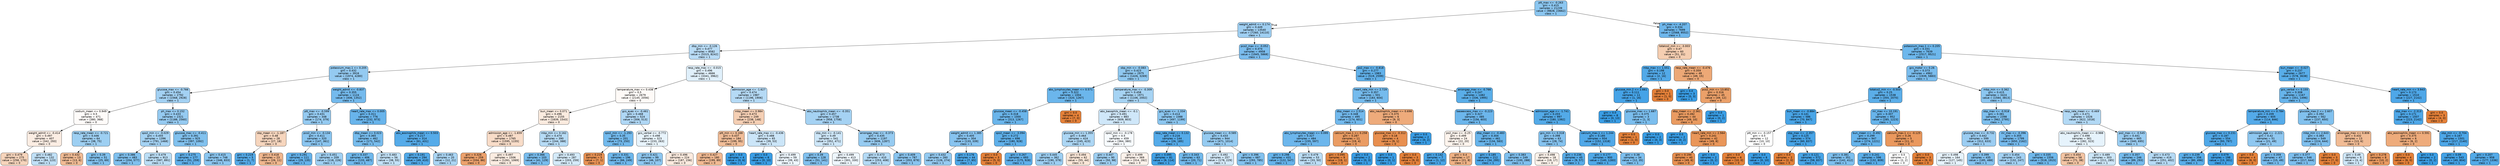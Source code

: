 digraph Tree {
node [shape=box, style="filled, rounded", color="black", fontname="helvetica"] ;
edge [fontname="helvetica"] ;
0 [label="ptt_max <= -0.263\ngini = 0.415\nsamples = 21239\nvalue = [9828, 23662]\nclass = 1", fillcolor="#8bc6f0"] ;
1 [label="weight_admit <= 0.174\ngini = 0.449\nsamples = 13540\nvalue = [7260, 14110]\nclass = 1", fillcolor="#9fcff2"] ;
0 -> 1 [labeldistance=2.5, labelangle=45, headlabel="True"] ;
2 [label="dbp_min <= -0.126\ngini = 0.477\nsamples = 8582\nvalue = [5315, 8242]\nclass = 1", fillcolor="#b9dcf6"] ;
1 -> 2 ;
3 [label="potassium_max.1 <= 0.205\ngini = 0.432\nsamples = 3916\nvalue = [1974, 4280]\nclass = 1", fillcolor="#94caf1"] ;
2 -> 3 ;
4 [label="glucose_max <= -0.766\ngini = 0.454\nsamples = 2792\nvalue = [1568, 2928]\nclass = 1", fillcolor="#a3d1f3"] ;
3 -> 4 ;
5 [label="sodium_mean <= 0.949\ngini = 0.5\nsamples = 471\nvalue = [380, 368]\nclass = 0", fillcolor="#fefbf9"] ;
4 -> 5 ;
6 [label="weight_admit <= -0.414\ngini = 0.497\nsamples = 407\nvalue = [342, 293]\nclass = 0", fillcolor="#fbede3"] ;
5 -> 6 ;
7 [label="gini = 0.479\nsamples = 275\nvalue = [258, 170]\nclass = 0", fillcolor="#f6d4bb"] ;
6 -> 7 ;
8 [label="gini = 0.482\nsamples = 132\nvalue = [84, 123]\nclass = 1", fillcolor="#c0e0f7"] ;
6 -> 8 ;
9 [label="resp_rate_mean <= -0.721\ngini = 0.446\nsamples = 64\nvalue = [38, 75]\nclass = 1", fillcolor="#9dcff2"] ;
5 -> 9 ;
10 [label="gini = 0.432\nsamples = 13\nvalue = [13, 6]\nclass = 0", fillcolor="#f1bb94"] ;
9 -> 10 ;
11 [label="gini = 0.39\nsamples = 51\nvalue = [25, 69]\nclass = 1", fillcolor="#81c1ee"] ;
9 -> 11 ;
12 [label="ph_max <= 0.152\ngini = 0.433\nsamples = 2321\nvalue = [1188, 2560]\nclass = 1", fillcolor="#95caf1"] ;
4 -> 12 ;
13 [label="spo2_min <= -0.029\ngini = 0.455\nsamples = 1396\nvalue = [791, 1468]\nclass = 1", fillcolor="#a4d2f3"] ;
12 -> 13 ;
14 [label="gini = 0.386\nsamples = 483\nvalue = [204, 577]\nclass = 1", fillcolor="#7fc0ee"] ;
13 -> 14 ;
15 [label="gini = 0.479\nsamples = 913\nvalue = [587, 891]\nclass = 1", fillcolor="#bbdef6"] ;
13 -> 15 ;
16 [label="glucose_max <= -0.411\ngini = 0.391\nsamples = 925\nvalue = [397, 1092]\nclass = 1", fillcolor="#81c1ee"] ;
12 -> 16 ;
17 [label="gini = 0.275\nsamples = 177\nvalue = [51, 259]\nclass = 1", fillcolor="#60b0ea"] ;
16 -> 17 ;
18 [label="gini = 0.415\nsamples = 748\nvalue = [346, 833]\nclass = 1", fillcolor="#8bc6f0"] ;
16 -> 18 ;
19 [label="weight_admit <= -0.837\ngini = 0.355\nsamples = 1124\nvalue = [406, 1352]\nclass = 1", fillcolor="#74baed"] ;
3 -> 19 ;
20 [label="ptt_max <= -0.599\ngini = 0.431\nsamples = 348\nvalue = [174, 379]\nclass = 1", fillcolor="#94caf1"] ;
19 -> 20 ;
21 [label="sbp_mean <= -1.187\ngini = 0.48\nsamples = 28\nvalue = [27, 18]\nclass = 0", fillcolor="#f6d5bd"] ;
20 -> 21 ;
22 [label="gini = 0.219\nsamples = 5\nvalue = [1, 7]\nclass = 1", fillcolor="#55abe9"] ;
21 -> 22 ;
23 [label="gini = 0.418\nsamples = 23\nvalue = [26, 11]\nclass = 0", fillcolor="#f0b68d"] ;
21 -> 23 ;
24 [label="pco2_min <= -0.134\ngini = 0.411\nsamples = 320\nvalue = [147, 361]\nclass = 1", fillcolor="#8ac5f0"] ;
20 -> 24 ;
25 [label="gini = 0.291\nsamples = 111\nvalue = [29, 135]\nclass = 1", fillcolor="#64b2eb"] ;
24 -> 25 ;
26 [label="gini = 0.451\nsamples = 209\nvalue = [118, 226]\nclass = 1", fillcolor="#a0d0f3"] ;
24 -> 26 ;
27 [label="heart_rate_max <= 0.005\ngini = 0.311\nsamples = 776\nvalue = [232, 973]\nclass = 1", fillcolor="#68b4eb"] ;
19 -> 27 ;
28 [label="dbp_mean <= 0.023\ngini = 0.365\nsamples = 462\nvalue = [171, 542]\nclass = 1", fillcolor="#77bced"] ;
27 -> 28 ;
29 [label="gini = 0.337\nsamples = 406\nvalue = [133, 487]\nclass = 1", fillcolor="#6fb8ec"] ;
28 -> 29 ;
30 [label="gini = 0.483\nsamples = 56\nvalue = [38, 55]\nclass = 1", fillcolor="#c2e1f7"] ;
28 -> 30 ;
31 [label="abs_eosinophils_mean <= 0.503\ngini = 0.217\nsamples = 314\nvalue = [61, 431]\nclass = 1", fillcolor="#55abe9"] ;
27 -> 31 ;
32 [label="gini = 0.191\nsamples = 294\nvalue = [49, 410]\nclass = 1", fillcolor="#51a9e8"] ;
31 -> 32 ;
33 [label="gini = 0.463\nsamples = 20\nvalue = [12, 21]\nclass = 1", fillcolor="#aad5f4"] ;
31 -> 33 ;
34 [label="resp_rate_max <= -0.015\ngini = 0.496\nsamples = 4666\nvalue = [3341, 3962]\nclass = 1", fillcolor="#e0f0fb"] ;
2 -> 34 ;
35 [label="temperature_max <= 0.438\ngini = 0.5\nsamples = 2679\nvalue = [2145, 2056]\nclass = 0", fillcolor="#fefaf7"] ;
34 -> 35 ;
36 [label="bun_mean <= 0.071\ngini = 0.496\nsamples = 2155\nvalue = [1839, 1543]\nclass = 0", fillcolor="#fbebdf"] ;
35 -> 36 ;
37 [label="admission_age <= -1.659\ngini = 0.487\nsamples = 1765\nvalue = [1595, 1155]\nclass = 0", fillcolor="#f8dcc8"] ;
36 -> 37 ;
38 [label="gini = 0.326\nsamples = 259\nvalue = [334, 86]\nclass = 0", fillcolor="#eca16c"] ;
37 -> 38 ;
39 [label="gini = 0.497\nsamples = 1506\nvalue = [1261, 1069]\nclass = 0", fillcolor="#fbece1"] ;
37 -> 39 ;
40 [label="mbp_min <= 0.162\ngini = 0.474\nsamples = 390\nvalue = [244, 388]\nclass = 1", fillcolor="#b6dbf5"] ;
36 -> 40 ;
41 [label="gini = 0.366\nsamples = 103\nvalue = [41, 129]\nclass = 1", fillcolor="#78bced"] ;
40 -> 41 ;
42 [label="gini = 0.493\nsamples = 287\nvalue = [203, 259]\nclass = 1", fillcolor="#d4eaf9"] ;
40 -> 42 ;
43 [label="gcs_eyes <= -0.461\ngini = 0.468\nsamples = 524\nvalue = [306, 513]\nclass = 1", fillcolor="#afd7f5"] ;
35 -> 43 ;
44 [label="spo2_min <= -1.293\ngini = 0.35\nsamples = 201\nvalue = [73, 250]\nclass = 1", fillcolor="#73baed"] ;
43 -> 44 ;
45 [label="gini = 0.219\nsamples = 5\nvalue = [7, 1]\nclass = 0", fillcolor="#e99355"] ;
44 -> 45 ;
46 [label="gini = 0.331\nsamples = 196\nvalue = [66, 249]\nclass = 1", fillcolor="#6db7ec"] ;
44 -> 46 ;
47 [label="gcs_verbal <= -0.772\ngini = 0.498\nsamples = 323\nvalue = [233, 263]\nclass = 1", fillcolor="#e8f4fc"] ;
43 -> 47 ;
48 [label="gini = 0.421\nsamples = 99\nvalue = [46, 107]\nclass = 1", fillcolor="#8ec7f0"] ;
47 -> 48 ;
49 [label="gini = 0.496\nsamples = 224\nvalue = [187, 156]\nclass = 0", fillcolor="#fbeade"] ;
47 -> 49 ;
50 [label="admission_age <= -1.627\ngini = 0.474\nsamples = 1987\nvalue = [1196, 1906]\nclass = 1", fillcolor="#b5daf5"] ;
34 -> 50 ;
51 [label="mbp_mean <= 0.984\ngini = 0.473\nsamples = 249\nvalue = [238, 148]\nclass = 0", fillcolor="#f5cfb4"] ;
50 -> 51 ;
52 [label="ptt_min <= 0.168\ngini = 0.437\nsamples = 184\nvalue = [199, 95]\nclass = 0", fillcolor="#f1bd98"] ;
51 -> 52 ;
53 [label="gini = 0.427\nsamples = 180\nvalue = [199, 89]\nclass = 0", fillcolor="#f1b992"] ;
52 -> 53 ;
54 [label="gini = 0.0\nsamples = 4\nvalue = [0, 6]\nclass = 1", fillcolor="#399de5"] ;
52 -> 54 ;
55 [label="heart_rate_max <= -0.436\ngini = 0.488\nsamples = 65\nvalue = [39, 53]\nclass = 1", fillcolor="#cbe5f8"] ;
51 -> 55 ;
56 [label="gini = 0.0\nsamples = 6\nvalue = [0, 10]\nclass = 1", fillcolor="#399de5"] ;
55 -> 56 ;
57 [label="gini = 0.499\nsamples = 59\nvalue = [39, 43]\nclass = 1", fillcolor="#edf6fd"] ;
55 -> 57 ;
58 [label="abs_neutrophils_mean <= -0.351\ngini = 0.457\nsamples = 1738\nvalue = [958, 1758]\nclass = 1", fillcolor="#a5d2f3"] ;
50 -> 58 ;
59 [label="sbp_min <= -0.141\ngini = 0.49\nsamples = 541\nvalue = [352, 471]\nclass = 1", fillcolor="#cde6f8"] ;
58 -> 59 ;
60 [label="gini = 0.39\nsamples = 128\nvalue = [51, 141]\nclass = 1", fillcolor="#81c0ee"] ;
59 -> 60 ;
61 [label="gini = 0.499\nsamples = 413\nvalue = [301, 330]\nclass = 1", fillcolor="#eef6fd"] ;
59 -> 61 ;
62 [label="aniongap_max <= -0.373\ngini = 0.435\nsamples = 1197\nvalue = [606, 1287]\nclass = 1", fillcolor="#96cbf1"] ;
58 -> 62 ;
63 [label="gini = 0.473\nsamples = 410\nvalue = [253, 408]\nclass = 1", fillcolor="#b4daf5"] ;
62 -> 63 ;
64 [label="gini = 0.409\nsamples = 787\nvalue = [353, 879]\nclass = 1", fillcolor="#89c4ef"] ;
62 -> 64 ;
65 [label="pco2_max <= -0.052\ngini = 0.374\nsamples = 4958\nvalue = [1945, 5868]\nclass = 1", fillcolor="#7bbdee"] ;
1 -> 65 ;
66 [label="sbp_min <= -0.083\ngini = 0.423\nsamples = 2975\nvalue = [1426, 3269]\nclass = 1", fillcolor="#8fc8f0"] ;
65 -> 66 ;
67 [label="abs_lymphocytes_mean <= 0.571\ngini = 0.322\nsamples = 1004\nvalue = [320, 1267]\nclass = 1", fillcolor="#6bb6ec"] ;
66 -> 67 ;
68 [label="glucose_mean <= -0.458\ngini = 0.318\nsamples = 1000\nvalue = [313, 1267]\nclass = 1", fillcolor="#6ab5eb"] ;
67 -> 68 ;
69 [label="weight_admit <= 1.385\ngini = 0.405\nsamples = 304\nvalue = [133, 339]\nclass = 1", fillcolor="#87c3ef"] ;
68 -> 69 ;
70 [label="gini = 0.432\nsamples = 260\nvalue = [126, 274]\nclass = 1", fillcolor="#94caf1"] ;
69 -> 70 ;
71 [label="gini = 0.176\nsamples = 44\nvalue = [7, 65]\nclass = 1", fillcolor="#4ea8e8"] ;
69 -> 71 ;
72 [label="spo2_mean <= -3.094\ngini = 0.272\nsamples = 696\nvalue = [180, 928]\nclass = 1", fillcolor="#5fb0ea"] ;
68 -> 72 ;
73 [label="gini = 0.0\nsamples = 3\nvalue = [5, 0]\nclass = 0", fillcolor="#e58139"] ;
72 -> 73 ;
74 [label="gini = 0.267\nsamples = 693\nvalue = [175, 928]\nclass = 1", fillcolor="#5eafea"] ;
72 -> 74 ;
75 [label="gini = 0.0\nsamples = 4\nvalue = [7, 0]\nclass = 0", fillcolor="#e58139"] ;
67 -> 75 ;
76 [label="temperature_max <= -0.309\ngini = 0.458\nsamples = 1971\nvalue = [1106, 2002]\nclass = 1", fillcolor="#a6d3f3"] ;
66 -> 76 ;
77 [label="abs_basophils_mean <= -0.1\ngini = 0.491\nsamples = 883\nvalue = [609, 803]\nclass = 1", fillcolor="#cfe7f9"] ;
76 -> 77 ;
78 [label="glucose_min <= 1.355\ngini = 0.464\nsamples = 424\nvalue = [245, 423]\nclass = 1", fillcolor="#acd6f4"] ;
77 -> 78 ;
79 [label="gini = 0.445\nsamples = 362\nvalue = [190, 379]\nclass = 1", fillcolor="#9ccef2"] ;
78 -> 79 ;
80 [label="gini = 0.494\nsamples = 62\nvalue = [55, 44]\nclass = 0", fillcolor="#fae6d7"] ;
78 -> 80 ;
81 [label="spo2_min <= -0.178\ngini = 0.5\nsamples = 459\nvalue = [364, 380]\nclass = 1", fillcolor="#f7fbfe"] ;
77 -> 81 ;
82 [label="gini = 0.447\nsamples = 90\nvalue = [50, 98]\nclass = 1", fillcolor="#9ecff2"] ;
81 -> 82 ;
83 [label="gini = 0.499\nsamples = 369\nvalue = [314, 282]\nclass = 0", fillcolor="#fcf2eb"] ;
81 -> 83 ;
84 [label="gcs_eyes <= -1.334\ngini = 0.414\nsamples = 1088\nvalue = [497, 1199]\nclass = 1", fillcolor="#8bc6f0"] ;
76 -> 84 ;
85 [label="resp_rate_mean <= 0.132\ngini = 0.216\nsamples = 144\nvalue = [26, 185]\nclass = 1", fillcolor="#55abe9"] ;
84 -> 85 ;
86 [label="gini = 0.095\nsamples = 81\nvalue = [6, 114]\nclass = 1", fillcolor="#43a2e6"] ;
85 -> 86 ;
87 [label="gini = 0.343\nsamples = 63\nvalue = [20, 71]\nclass = 1", fillcolor="#71b9ec"] ;
85 -> 87 ;
88 [label="glucose_mean <= -0.585\ngini = 0.433\nsamples = 944\nvalue = [471, 1014]\nclass = 1", fillcolor="#95cbf1"] ;
84 -> 88 ;
89 [label="gini = 0.492\nsamples = 257\nvalue = [178, 229]\nclass = 1", fillcolor="#d3e9f9"] ;
88 -> 89 ;
90 [label="gini = 0.396\nsamples = 687\nvalue = [293, 785]\nclass = 1", fillcolor="#83c2ef"] ;
88 -> 90 ;
91 [label="po2_max <= -0.818\ngini = 0.277\nsamples = 1983\nvalue = [519, 2599]\nclass = 1", fillcolor="#61b1ea"] ;
65 -> 91 ;
92 [label="heart_rate_min <= 2.729\ngini = 0.357\nsamples = 501\nvalue = [183, 604]\nclass = 1", fillcolor="#75bbed"] ;
91 -> 92 ;
93 [label="dbp_mean <= 2.514\ngini = 0.348\nsamples = 495\nvalue = [174, 601]\nclass = 1", fillcolor="#72b9ed"] ;
92 -> 93 ;
94 [label="abs_lymphocytes_mean <= 0.095\ngini = 0.327\nsamples = 484\nvalue = [155, 597]\nclass = 1", fillcolor="#6cb6ec"] ;
93 -> 94 ;
95 [label="gini = 0.298\nsamples = 431\nvalue = [122, 547]\nclass = 1", fillcolor="#65b3eb"] ;
94 -> 95 ;
96 [label="gini = 0.479\nsamples = 53\nvalue = [33, 50]\nclass = 1", fillcolor="#bcdef6"] ;
94 -> 96 ;
97 [label="calcium_max.1 <= 0.258\ngini = 0.287\nsamples = 11\nvalue = [19, 4]\nclass = 0", fillcolor="#ea9c63"] ;
93 -> 97 ;
98 [label="gini = 0.095\nsamples = 9\nvalue = [19, 1]\nclass = 0", fillcolor="#e68843"] ;
97 -> 98 ;
99 [label="gini = 0.0\nsamples = 2\nvalue = [0, 3]\nclass = 1", fillcolor="#399de5"] ;
97 -> 99 ;
100 [label="abs_neutrophils_mean <= 0.698\ngini = 0.375\nsamples = 6\nvalue = [9, 3]\nclass = 0", fillcolor="#eeab7b"] ;
92 -> 100 ;
101 [label="glucose_max <= -0.312\ngini = 0.18\nsamples = 4\nvalue = [9, 1]\nclass = 0", fillcolor="#e88f4f"] ;
100 -> 101 ;
102 [label="gini = 0.0\nsamples = 1\nvalue = [0, 1]\nclass = 1", fillcolor="#399de5"] ;
101 -> 102 ;
103 [label="gini = 0.0\nsamples = 3\nvalue = [9, 0]\nclass = 0", fillcolor="#e58139"] ;
101 -> 103 ;
104 [label="gini = 0.0\nsamples = 2\nvalue = [0, 2]\nclass = 1", fillcolor="#399de5"] ;
100 -> 104 ;
105 [label="aniongap_max <= -0.766\ngini = 0.247\nsamples = 1482\nvalue = [336, 1995]\nclass = 1", fillcolor="#5aaee9"] ;
91 -> 105 ;
106 [label="baseexcess_max <= -0.223\ngini = 0.327\nsamples = 485\nvalue = [156, 603]\nclass = 1", fillcolor="#6cb6ec"] ;
105 -> 106 ;
107 [label="po2_max <= -0.25\ngini = 0.499\nsamples = 24\nvalue = [22, 20]\nclass = 0", fillcolor="#fdf4ed"] ;
106 -> 107 ;
108 [label="gini = 0.142\nsamples = 7\nvalue = [1, 12]\nclass = 1", fillcolor="#49a5e7"] ;
107 -> 108 ;
109 [label="gini = 0.4\nsamples = 17\nvalue = [21, 8]\nclass = 0", fillcolor="#efb184"] ;
107 -> 109 ;
110 [label="dbp_mean <= -0.483\ngini = 0.304\nsamples = 461\nvalue = [134, 583]\nclass = 1", fillcolor="#67b4eb"] ;
106 -> 110 ;
111 [label="gini = 0.185\nsamples = 212\nvalue = [34, 295]\nclass = 1", fillcolor="#50a8e8"] ;
110 -> 111 ;
112 [label="gini = 0.383\nsamples = 249\nvalue = [100, 288]\nclass = 1", fillcolor="#7ebfee"] ;
110 -> 112 ;
113 [label="admission_age <= -1.741\ngini = 0.203\nsamples = 997\nvalue = [180, 1392]\nclass = 1", fillcolor="#53aae8"] ;
105 -> 113 ;
114 [label="gcs_min <= 0.318\ngini = 0.398\nsamples = 63\nvalue = [28, 74]\nclass = 1", fillcolor="#84c2ef"] ;
113 -> 114 ;
115 [label="gini = 0.498\nsamples = 18\nvalue = [19, 17]\nclass = 0", fillcolor="#fcf2ea"] ;
114 -> 115 ;
116 [label="gini = 0.236\nsamples = 45\nvalue = [9, 57]\nclass = 1", fillcolor="#58ace9"] ;
114 -> 116 ;
117 [label="calcium_max.1 <= 1.244\ngini = 0.185\nsamples = 934\nvalue = [152, 1318]\nclass = 1", fillcolor="#50a8e8"] ;
113 -> 117 ;
118 [label="gini = 0.177\nsamples = 900\nvalue = [140, 1283]\nclass = 1", fillcolor="#4fa8e8"] ;
117 -> 118 ;
119 [label="gini = 0.38\nsamples = 34\nvalue = [12, 35]\nclass = 1", fillcolor="#7dbfee"] ;
117 -> 119 ;
120 [label="ph_max <= -4.207\ngini = 0.334\nsamples = 7699\nvalue = [2568, 9552]\nclass = 1", fillcolor="#6eb7ec"] ;
0 -> 120 [labeldistance=2.5, labelangle=-45, headlabel="False"] ;
121 [label="totalco2_min <= -3.003\ngini = 0.47\nsamples = 60\nvalue = [51, 31]\nclass = 0", fillcolor="#f5ceb1"] ;
120 -> 121 ;
122 [label="mbp_max <= 1.551\ngini = 0.198\nsamples = 12\nvalue = [2, 16]\nclass = 1", fillcolor="#52a9e8"] ;
121 -> 122 ;
123 [label="glucose_min.2 <= 2.661\ngini = 0.111\nsamples = 11\nvalue = [1, 16]\nclass = 1", fillcolor="#45a3e7"] ;
122 -> 123 ;
124 [label="gini = 0.0\nsamples = 8\nvalue = [0, 13]\nclass = 1", fillcolor="#399de5"] ;
123 -> 124 ;
125 [label="glucose_max <= 1.687\ngini = 0.375\nsamples = 3\nvalue = [1, 3]\nclass = 1", fillcolor="#7bbeee"] ;
123 -> 125 ;
126 [label="gini = 0.0\nsamples = 1\nvalue = [1, 0]\nclass = 0", fillcolor="#e58139"] ;
125 -> 126 ;
127 [label="gini = 0.0\nsamples = 2\nvalue = [0, 3]\nclass = 1", fillcolor="#399de5"] ;
125 -> 127 ;
128 [label="gini = 0.0\nsamples = 1\nvalue = [1, 0]\nclass = 0", fillcolor="#e58139"] ;
122 -> 128 ;
129 [label="resp_rate_mean <= -0.476\ngini = 0.359\nsamples = 48\nvalue = [49, 15]\nclass = 0", fillcolor="#eda876"] ;
121 -> 129 ;
130 [label="gini = 0.0\nsamples = 3\nvalue = [0, 3]\nclass = 1", fillcolor="#399de5"] ;
129 -> 130 ;
131 [label="pco2_min <= 13.852\ngini = 0.316\nsamples = 45\nvalue = [49, 12]\nclass = 0", fillcolor="#eba069"] ;
129 -> 131 ;
132 [label="dbp_mean <= -2.361\ngini = 0.282\nsamples = 44\nvalue = [49, 10]\nclass = 0", fillcolor="#ea9b61"] ;
131 -> 132 ;
133 [label="gini = 0.0\nsamples = 2\nvalue = [0, 2]\nclass = 1", fillcolor="#399de5"] ;
132 -> 133 ;
134 [label="heart_rate_min <= 2.564\ngini = 0.241\nsamples = 42\nvalue = [49, 8]\nclass = 0", fillcolor="#e99659"] ;
132 -> 134 ;
135 [label="gini = 0.194\nsamples = 40\nvalue = [49, 6]\nclass = 0", fillcolor="#e89051"] ;
134 -> 135 ;
136 [label="gini = 0.0\nsamples = 2\nvalue = [0, 2]\nclass = 1", fillcolor="#399de5"] ;
134 -> 136 ;
137 [label="gini = 0.0\nsamples = 1\nvalue = [0, 2]\nclass = 1", fillcolor="#399de5"] ;
131 -> 137 ;
138 [label="potassium_max.1 <= 0.205\ngini = 0.331\nsamples = 7639\nvalue = [2517, 9521]\nclass = 1", fillcolor="#6db7ec"] ;
120 -> 138 ;
139 [label="gcs_motor <= 0.26\ngini = 0.373\nsamples = 4962\nvalue = [1939, 5883]\nclass = 1", fillcolor="#7abdee"] ;
138 -> 139 ;
140 [label="totalco2_min <= -0.503\ngini = 0.25\nsamples = 1538\nvalue = [355, 2070]\nclass = 1", fillcolor="#5baee9"] ;
139 -> 140 ;
141 [label="bun_mean <= -0.884\ngini = 0.141\nsamples = 586\nvalue = [70, 847]\nclass = 1", fillcolor="#49a5e7"] ;
140 -> 141 ;
142 [label="ptt_min <= -0.157\ngini = 0.5\nsamples = 12\nvalue = [10, 10]\nclass = 0", fillcolor="#ffffff"] ;
141 -> 142 ;
143 [label="gini = 0.0\nsamples = 6\nvalue = [10, 0]\nclass = 0", fillcolor="#e58139"] ;
142 -> 143 ;
144 [label="gini = 0.0\nsamples = 6\nvalue = [0, 10]\nclass = 1", fillcolor="#399de5"] ;
142 -> 144 ;
145 [label="sbp_max <= -2.357\ngini = 0.125\nsamples = 574\nvalue = [60, 837]\nclass = 1", fillcolor="#47a4e7"] ;
141 -> 145 ;
146 [label="gini = 0.0\nsamples = 2\nvalue = [2, 0]\nclass = 0", fillcolor="#e58139"] ;
145 -> 146 ;
147 [label="gini = 0.121\nsamples = 572\nvalue = [58, 837]\nclass = 1", fillcolor="#47a4e7"] ;
145 -> 147 ;
148 [label="inr_max <= 10.191\ngini = 0.307\nsamples = 952\nvalue = [285, 1223]\nclass = 1", fillcolor="#67b4eb"] ;
140 -> 148 ;
149 [label="bun_mean <= -0.492\ngini = 0.299\nsamples = 947\nvalue = [274, 1221]\nclass = 1", fillcolor="#65b3eb"] ;
148 -> 149 ;
150 [label="gini = 0.381\nsamples = 351\nvalue = [142, 412]\nclass = 1", fillcolor="#7dbfee"] ;
149 -> 150 ;
151 [label="gini = 0.241\nsamples = 596\nvalue = [132, 809]\nclass = 1", fillcolor="#59ade9"] ;
149 -> 151 ;
152 [label="calcium_max.1 <= -0.125\ngini = 0.26\nsamples = 5\nvalue = [11, 2]\nclass = 0", fillcolor="#ea985d"] ;
148 -> 152 ;
153 [label="gini = 0.5\nsamples = 2\nvalue = [2, 2]\nclass = 0", fillcolor="#ffffff"] ;
152 -> 153 ;
154 [label="gini = 0.0\nsamples = 3\nvalue = [9, 0]\nclass = 0", fillcolor="#e58139"] ;
152 -> 154 ;
155 [label="mbp_min <= 0.362\ngini = 0.415\nsamples = 3424\nvalue = [1584, 3813]\nclass = 1", fillcolor="#8bc6f0"] ;
139 -> 155 ;
156 [label="sbp_max <= -0.918\ngini = 0.381\nsamples = 2398\nvalue = [962, 2795]\nclass = 1", fillcolor="#7dbfee"] ;
155 -> 156 ;
157 [label="glucose_max <= -0.732\ngini = 0.442\nsamples = 599\nvalue = [312, 633]\nclass = 1", fillcolor="#9bcdf2"] ;
156 -> 157 ;
158 [label="gini = 0.498\nsamples = 164\nvalue = [127, 145]\nclass = 1", fillcolor="#e6f3fc"] ;
157 -> 158 ;
159 [label="gini = 0.399\nsamples = 435\nvalue = [185, 488]\nclass = 1", fillcolor="#84c2ef"] ;
157 -> 159 ;
160 [label="inr_max <= -0.396\ngini = 0.355\nsamples = 1799\nvalue = [650, 2162]\nclass = 1", fillcolor="#75baed"] ;
156 -> 160 ;
161 [label="gini = 0.454\nsamples = 243\nvalue = [132, 247]\nclass = 1", fillcolor="#a3d1f3"] ;
160 -> 161 ;
162 [label="gini = 0.335\nsamples = 1556\nvalue = [518, 1915]\nclass = 1", fillcolor="#6fb8ec"] ;
160 -> 162 ;
163 [label="resp_rate_mean <= -0.469\ngini = 0.471\nsamples = 1026\nvalue = [622, 1018]\nclass = 1", fillcolor="#b2d9f5"] ;
155 -> 163 ;
164 [label="abs_neutrophils_mean <= -0.988\ngini = 0.498\nsamples = 361\nvalue = [282, 323]\nclass = 1", fillcolor="#e6f3fc"] ;
163 -> 164 ;
165 [label="gini = 0.454\nsamples = 58\nvalue = [71, 38]\nclass = 0", fillcolor="#f3c4a3"] ;
164 -> 165 ;
166 [label="gini = 0.489\nsamples = 303\nvalue = [211, 285]\nclass = 1", fillcolor="#cce6f8"] ;
164 -> 166 ;
167 [label="po2_max <= -0.545\ngini = 0.441\nsamples = 665\nvalue = [340, 695]\nclass = 1", fillcolor="#9acdf2"] ;
163 -> 167 ;
168 [label="gini = 0.357\nsamples = 246\nvalue = [89, 293]\nclass = 1", fillcolor="#75bbed"] ;
167 -> 168 ;
169 [label="gini = 0.473\nsamples = 419\nvalue = [251, 402]\nclass = 1", fillcolor="#b5daf5"] ;
167 -> 169 ;
170 [label="bun_mean <= -0.027\ngini = 0.237\nsamples = 2677\nvalue = [578, 3638]\nclass = 1", fillcolor="#58ade9"] ;
138 -> 170 ;
171 [label="gcs_verbal <= 0.155\ngini = 0.308\nsamples = 1167\nvalue = [351, 1496]\nclass = 1", fillcolor="#67b4eb"] ;
170 -> 171 ;
172 [label="temperature_min <= 0.784\ngini = 0.209\nsamples = 605\nvalue = [114, 846]\nclass = 1", fillcolor="#54aae9"] ;
171 -> 172 ;
173 [label="glucose_max <= 0.231\ngini = 0.187\nsamples = 554\nvalue = [93, 797]\nclass = 1", fillcolor="#50a8e8"] ;
172 -> 173 ;
174 [label="gini = 0.239\nsamples = 356\nvalue = [80, 496]\nclass = 1", fillcolor="#59ade9"] ;
173 -> 174 ;
175 [label="gini = 0.079\nsamples = 198\nvalue = [13, 301]\nclass = 1", fillcolor="#42a1e6"] ;
173 -> 175 ;
176 [label="admission_age <= -2.221\ngini = 0.42\nsamples = 51\nvalue = [21, 49]\nclass = 1", fillcolor="#8ec7f0"] ;
172 -> 176 ;
177 [label="gini = 0.0\nsamples = 4\nvalue = [6, 0]\nclass = 0", fillcolor="#e58139"] ;
176 -> 177 ;
178 [label="gini = 0.359\nsamples = 47\nvalue = [15, 49]\nclass = 1", fillcolor="#76bbed"] ;
176 -> 178 ;
179 [label="glucose_max.2 <= 2.607\ngini = 0.392\nsamples = 562\nvalue = [237, 650]\nclass = 1", fillcolor="#81c1ee"] ;
171 -> 179 ;
180 [label="mbp_min <= 2.643\ngini = 0.383\nsamples = 549\nvalue = [224, 644]\nclass = 1", fillcolor="#7ebfee"] ;
179 -> 180 ;
181 [label="gini = 0.377\nsamples = 546\nvalue = [217, 644]\nclass = 1", fillcolor="#7cbeee"] ;
180 -> 181 ;
182 [label="gini = 0.0\nsamples = 3\nvalue = [7, 0]\nclass = 0", fillcolor="#e58139"] ;
180 -> 182 ;
183 [label="aniongap_max <= 0.806\ngini = 0.432\nsamples = 13\nvalue = [13, 6]\nclass = 0", fillcolor="#f1bb94"] ;
179 -> 183 ;
184 [label="gini = 0.49\nsamples = 5\nvalue = [3, 4]\nclass = 1", fillcolor="#cee6f8"] ;
183 -> 184 ;
185 [label="gini = 0.278\nsamples = 8\nvalue = [10, 2]\nclass = 0", fillcolor="#ea9a61"] ;
183 -> 185 ;
186 [label="heart_rate_min <= 3.943\ngini = 0.173\nsamples = 1510\nvalue = [227, 2142]\nclass = 1", fillcolor="#4ea7e8"] ;
170 -> 186 ;
187 [label="sbp_max <= -2.313\ngini = 0.171\nsamples = 1507\nvalue = [223, 2142]\nclass = 1", fillcolor="#4ea7e8"] ;
186 -> 187 ;
188 [label="abs_eosinophils_mean <= 0.591\ngini = 0.375\nsamples = 6\nvalue = [6, 2]\nclass = 0", fillcolor="#eeab7b"] ;
187 -> 188 ;
189 [label="gini = 0.0\nsamples = 4\nvalue = [6, 0]\nclass = 0", fillcolor="#e58139"] ;
188 -> 189 ;
190 [label="gini = 0.0\nsamples = 2\nvalue = [0, 2]\nclass = 1", fillcolor="#399de5"] ;
188 -> 190 ;
191 [label="sbp_min <= -0.704\ngini = 0.167\nsamples = 1501\nvalue = [217, 2140]\nclass = 1", fillcolor="#4da7e8"] ;
187 -> 191 ;
192 [label="gini = 0.09\nsamples = 543\nvalue = [40, 804]\nclass = 1", fillcolor="#43a2e6"] ;
191 -> 192 ;
193 [label="gini = 0.207\nsamples = 958\nvalue = [177, 1336]\nclass = 1", fillcolor="#53aae8"] ;
191 -> 193 ;
194 [label="gini = 0.0\nsamples = 3\nvalue = [4, 0]\nclass = 0", fillcolor="#e58139"] ;
186 -> 194 ;
}